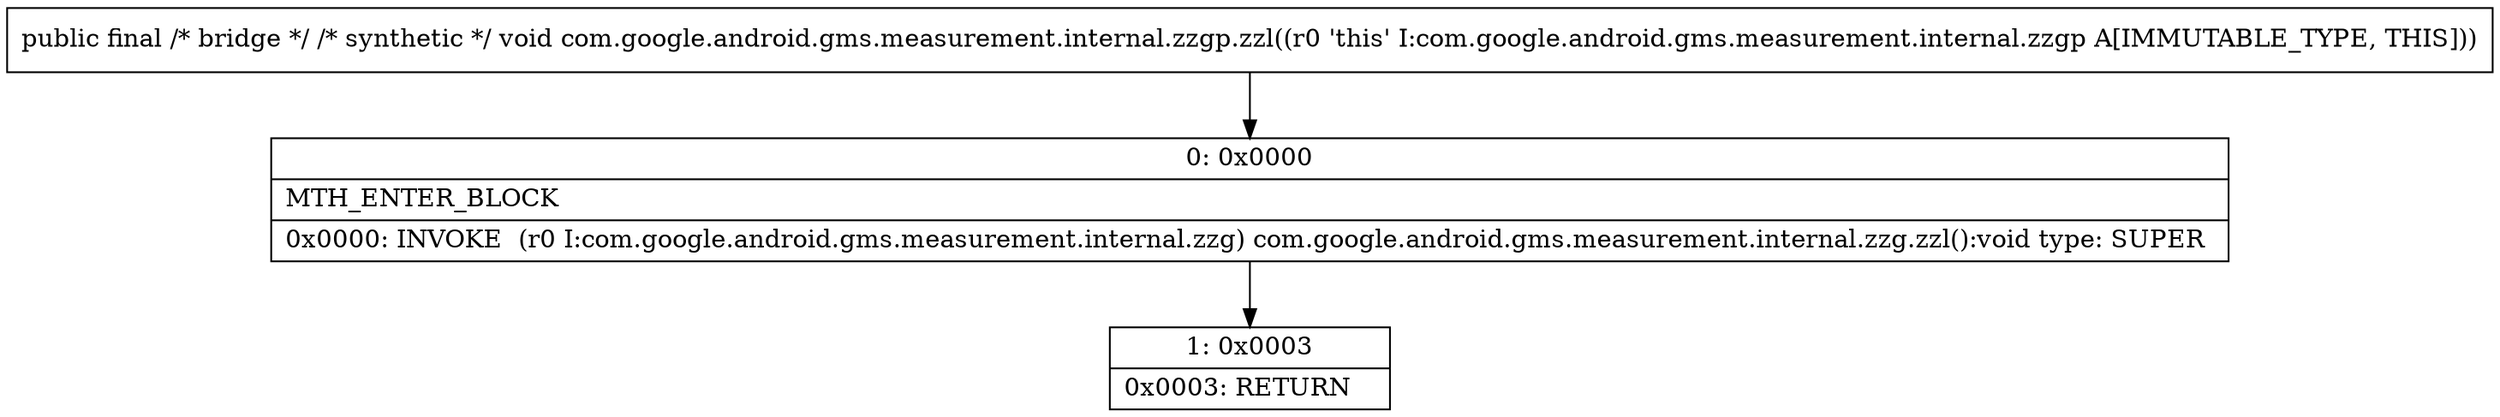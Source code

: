 digraph "CFG forcom.google.android.gms.measurement.internal.zzgp.zzl()V" {
Node_0 [shape=record,label="{0\:\ 0x0000|MTH_ENTER_BLOCK\l|0x0000: INVOKE  (r0 I:com.google.android.gms.measurement.internal.zzg) com.google.android.gms.measurement.internal.zzg.zzl():void type: SUPER \l}"];
Node_1 [shape=record,label="{1\:\ 0x0003|0x0003: RETURN   \l}"];
MethodNode[shape=record,label="{public final \/* bridge *\/ \/* synthetic *\/ void com.google.android.gms.measurement.internal.zzgp.zzl((r0 'this' I:com.google.android.gms.measurement.internal.zzgp A[IMMUTABLE_TYPE, THIS])) }"];
MethodNode -> Node_0;
Node_0 -> Node_1;
}

